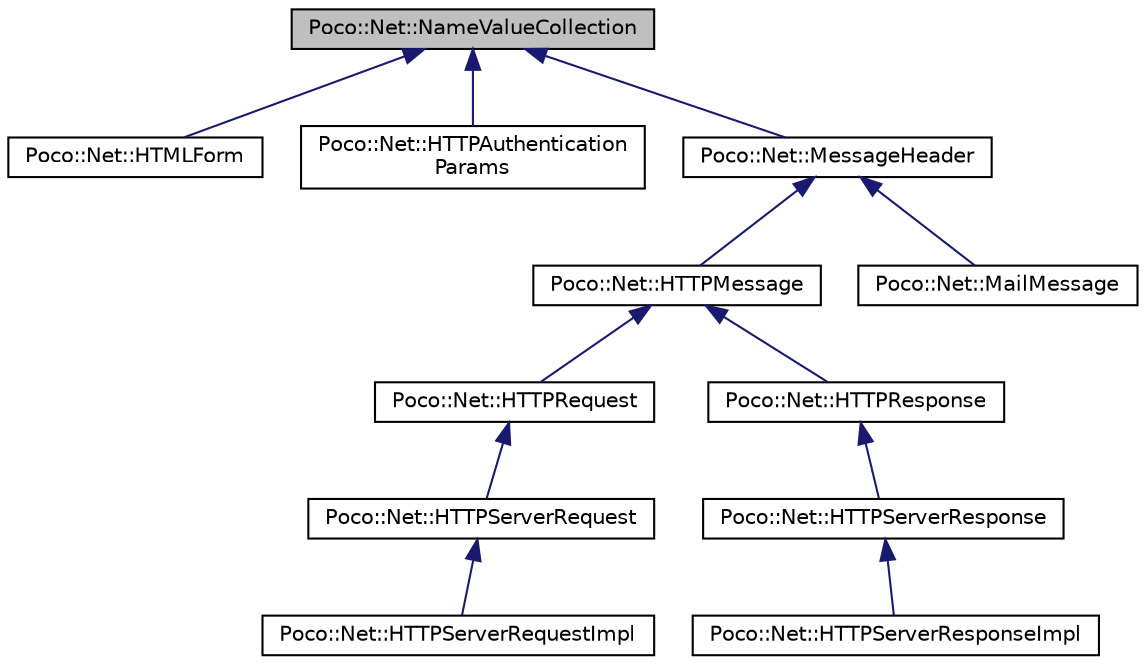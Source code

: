 digraph "Poco::Net::NameValueCollection"
{
 // LATEX_PDF_SIZE
  edge [fontname="Helvetica",fontsize="10",labelfontname="Helvetica",labelfontsize="10"];
  node [fontname="Helvetica",fontsize="10",shape=record];
  Node1 [label="Poco::Net::NameValueCollection",height=0.2,width=0.4,color="black", fillcolor="grey75", style="filled", fontcolor="black",tooltip=" "];
  Node1 -> Node2 [dir="back",color="midnightblue",fontsize="10",style="solid"];
  Node2 [label="Poco::Net::HTMLForm",height=0.2,width=0.4,color="black", fillcolor="white", style="filled",URL="$classPoco_1_1Net_1_1HTMLForm.html",tooltip=" "];
  Node1 -> Node3 [dir="back",color="midnightblue",fontsize="10",style="solid"];
  Node3 [label="Poco::Net::HTTPAuthentication\lParams",height=0.2,width=0.4,color="black", fillcolor="white", style="filled",URL="$classPoco_1_1Net_1_1HTTPAuthenticationParams.html",tooltip=" "];
  Node1 -> Node4 [dir="back",color="midnightblue",fontsize="10",style="solid"];
  Node4 [label="Poco::Net::MessageHeader",height=0.2,width=0.4,color="black", fillcolor="white", style="filled",URL="$classPoco_1_1Net_1_1MessageHeader.html",tooltip=" "];
  Node4 -> Node5 [dir="back",color="midnightblue",fontsize="10",style="solid"];
  Node5 [label="Poco::Net::HTTPMessage",height=0.2,width=0.4,color="black", fillcolor="white", style="filled",URL="$classPoco_1_1Net_1_1HTTPMessage.html",tooltip=" "];
  Node5 -> Node6 [dir="back",color="midnightblue",fontsize="10",style="solid"];
  Node6 [label="Poco::Net::HTTPRequest",height=0.2,width=0.4,color="black", fillcolor="white", style="filled",URL="$classPoco_1_1Net_1_1HTTPRequest.html",tooltip=" "];
  Node6 -> Node7 [dir="back",color="midnightblue",fontsize="10",style="solid"];
  Node7 [label="Poco::Net::HTTPServerRequest",height=0.2,width=0.4,color="black", fillcolor="white", style="filled",URL="$classPoco_1_1Net_1_1HTTPServerRequest.html",tooltip=" "];
  Node7 -> Node8 [dir="back",color="midnightblue",fontsize="10",style="solid"];
  Node8 [label="Poco::Net::HTTPServerRequestImpl",height=0.2,width=0.4,color="black", fillcolor="white", style="filled",URL="$classPoco_1_1Net_1_1HTTPServerRequestImpl.html",tooltip=" "];
  Node5 -> Node9 [dir="back",color="midnightblue",fontsize="10",style="solid"];
  Node9 [label="Poco::Net::HTTPResponse",height=0.2,width=0.4,color="black", fillcolor="white", style="filled",URL="$classPoco_1_1Net_1_1HTTPResponse.html",tooltip=" "];
  Node9 -> Node10 [dir="back",color="midnightblue",fontsize="10",style="solid"];
  Node10 [label="Poco::Net::HTTPServerResponse",height=0.2,width=0.4,color="black", fillcolor="white", style="filled",URL="$classPoco_1_1Net_1_1HTTPServerResponse.html",tooltip=" "];
  Node10 -> Node11 [dir="back",color="midnightblue",fontsize="10",style="solid"];
  Node11 [label="Poco::Net::HTTPServerResponseImpl",height=0.2,width=0.4,color="black", fillcolor="white", style="filled",URL="$classPoco_1_1Net_1_1HTTPServerResponseImpl.html",tooltip=" "];
  Node4 -> Node12 [dir="back",color="midnightblue",fontsize="10",style="solid"];
  Node12 [label="Poco::Net::MailMessage",height=0.2,width=0.4,color="black", fillcolor="white", style="filled",URL="$classPoco_1_1Net_1_1MailMessage.html",tooltip=" "];
}

